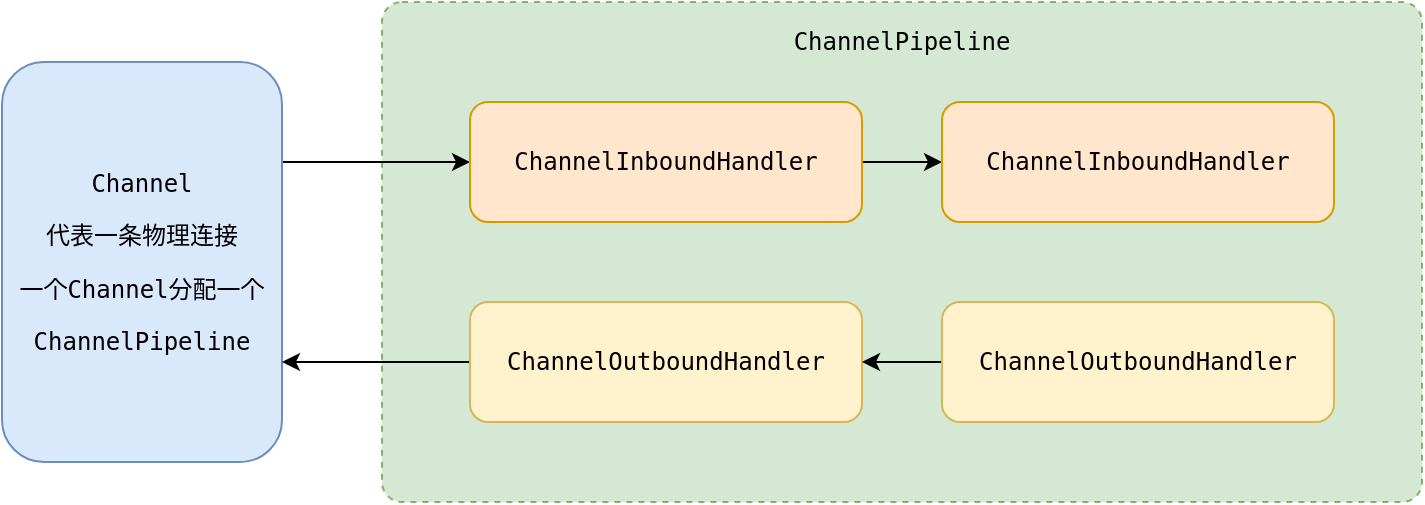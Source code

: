 <mxfile version="14.7.3" type="github">
  <diagram id="A8Fs9izFja-Wp4bvaSlW" name="Page-1">
    <mxGraphModel dx="946" dy="536" grid="1" gridSize="10" guides="1" tooltips="1" connect="1" arrows="1" fold="1" page="1" pageScale="1" pageWidth="827" pageHeight="1169" math="0" shadow="0">
      <root>
        <mxCell id="0" />
        <mxCell id="1" parent="0" />
        <mxCell id="bRyz5A-xJ1zP-d8NRQL_-6" value="" style="html=1;align=center;verticalAlign=top;rounded=1;absoluteArcSize=1;arcSize=20;dashed=1;fillColor=#d5e8d4;strokeColor=#82b366;" vertex="1" parent="1">
          <mxGeometry x="250" y="50" width="520" height="250" as="geometry" />
        </mxCell>
        <mxCell id="bRyz5A-xJ1zP-d8NRQL_-10" style="edgeStyle=orthogonalEdgeStyle;rounded=0;orthogonalLoop=1;jettySize=auto;html=1;exitX=1;exitY=0.25;exitDx=0;exitDy=0;entryX=0;entryY=0.5;entryDx=0;entryDy=0;" edge="1" parent="1" source="bRyz5A-xJ1zP-d8NRQL_-1" target="bRyz5A-xJ1zP-d8NRQL_-2">
          <mxGeometry relative="1" as="geometry" />
        </mxCell>
        <mxCell id="bRyz5A-xJ1zP-d8NRQL_-1" value="&lt;pre&gt;Channel&lt;/pre&gt;&lt;pre&gt;代表一条物理连接&lt;/pre&gt;&lt;pre&gt;一个Channel分配一个&lt;/pre&gt;&lt;pre&gt;&lt;pre&gt;ChannelPipeline&lt;/pre&gt;&lt;/pre&gt;" style="rounded=1;whiteSpace=wrap;html=1;fillColor=#dae8fc;strokeColor=#6c8ebf;" vertex="1" parent="1">
          <mxGeometry x="60" y="80" width="140" height="200" as="geometry" />
        </mxCell>
        <mxCell id="bRyz5A-xJ1zP-d8NRQL_-12" style="edgeStyle=orthogonalEdgeStyle;rounded=0;orthogonalLoop=1;jettySize=auto;html=1;exitX=1;exitY=0.5;exitDx=0;exitDy=0;entryX=0;entryY=0.5;entryDx=0;entryDy=0;" edge="1" parent="1" source="bRyz5A-xJ1zP-d8NRQL_-2" target="bRyz5A-xJ1zP-d8NRQL_-3">
          <mxGeometry relative="1" as="geometry" />
        </mxCell>
        <mxCell id="bRyz5A-xJ1zP-d8NRQL_-2" value="&lt;pre&gt;&lt;pre&gt;ChannelInboundHandler&lt;/pre&gt;&lt;/pre&gt;" style="rounded=1;whiteSpace=wrap;html=1;fillColor=#ffe6cc;strokeColor=#d79b00;" vertex="1" parent="1">
          <mxGeometry x="294" y="100" width="196" height="60" as="geometry" />
        </mxCell>
        <mxCell id="bRyz5A-xJ1zP-d8NRQL_-3" value="&lt;pre&gt;&lt;pre&gt;ChannelInboundHandler&lt;/pre&gt;&lt;/pre&gt;" style="rounded=1;whiteSpace=wrap;html=1;fillColor=#ffe6cc;strokeColor=#d79b00;" vertex="1" parent="1">
          <mxGeometry x="530" y="100" width="196" height="60" as="geometry" />
        </mxCell>
        <mxCell id="bRyz5A-xJ1zP-d8NRQL_-14" style="edgeStyle=orthogonalEdgeStyle;rounded=0;orthogonalLoop=1;jettySize=auto;html=1;exitX=0;exitY=0.5;exitDx=0;exitDy=0;entryX=1;entryY=0.75;entryDx=0;entryDy=0;" edge="1" parent="1" source="bRyz5A-xJ1zP-d8NRQL_-4" target="bRyz5A-xJ1zP-d8NRQL_-1">
          <mxGeometry relative="1" as="geometry" />
        </mxCell>
        <mxCell id="bRyz5A-xJ1zP-d8NRQL_-4" value="&lt;pre&gt;&lt;pre&gt;&lt;pre&gt;ChannelOutboundHandler&lt;/pre&gt;&lt;/pre&gt;&lt;/pre&gt;" style="rounded=1;whiteSpace=wrap;html=1;fillColor=#fff2cc;strokeColor=#d6b656;" vertex="1" parent="1">
          <mxGeometry x="294" y="200" width="196" height="60" as="geometry" />
        </mxCell>
        <mxCell id="bRyz5A-xJ1zP-d8NRQL_-13" style="edgeStyle=orthogonalEdgeStyle;rounded=0;orthogonalLoop=1;jettySize=auto;html=1;exitX=0;exitY=0.5;exitDx=0;exitDy=0;entryX=1;entryY=0.5;entryDx=0;entryDy=0;" edge="1" parent="1" source="bRyz5A-xJ1zP-d8NRQL_-5" target="bRyz5A-xJ1zP-d8NRQL_-4">
          <mxGeometry relative="1" as="geometry" />
        </mxCell>
        <mxCell id="bRyz5A-xJ1zP-d8NRQL_-5" value="&lt;pre&gt;&lt;pre&gt;&lt;pre&gt;ChannelOutboundHandler&lt;/pre&gt;&lt;/pre&gt;&lt;/pre&gt;" style="rounded=1;whiteSpace=wrap;html=1;fillColor=#fff2cc;strokeColor=#d6b656;" vertex="1" parent="1">
          <mxGeometry x="530" y="200" width="196" height="60" as="geometry" />
        </mxCell>
        <mxCell id="bRyz5A-xJ1zP-d8NRQL_-7" value="&lt;pre&gt;ChannelPipeline&lt;/pre&gt;" style="text;html=1;strokeColor=none;fillColor=none;align=center;verticalAlign=middle;whiteSpace=wrap;rounded=0;" vertex="1" parent="1">
          <mxGeometry x="448" y="60" width="124" height="20" as="geometry" />
        </mxCell>
      </root>
    </mxGraphModel>
  </diagram>
</mxfile>
